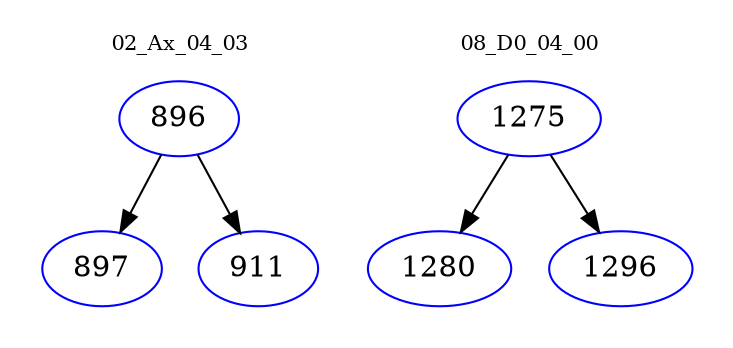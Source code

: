 digraph{
subgraph cluster_0 {
color = white
label = "02_Ax_04_03";
fontsize=10;
T0_896 [label="896", color="blue"]
T0_896 -> T0_897 [color="black"]
T0_897 [label="897", color="blue"]
T0_896 -> T0_911 [color="black"]
T0_911 [label="911", color="blue"]
}
subgraph cluster_1 {
color = white
label = "08_D0_04_00";
fontsize=10;
T1_1275 [label="1275", color="blue"]
T1_1275 -> T1_1280 [color="black"]
T1_1280 [label="1280", color="blue"]
T1_1275 -> T1_1296 [color="black"]
T1_1296 [label="1296", color="blue"]
}
}
